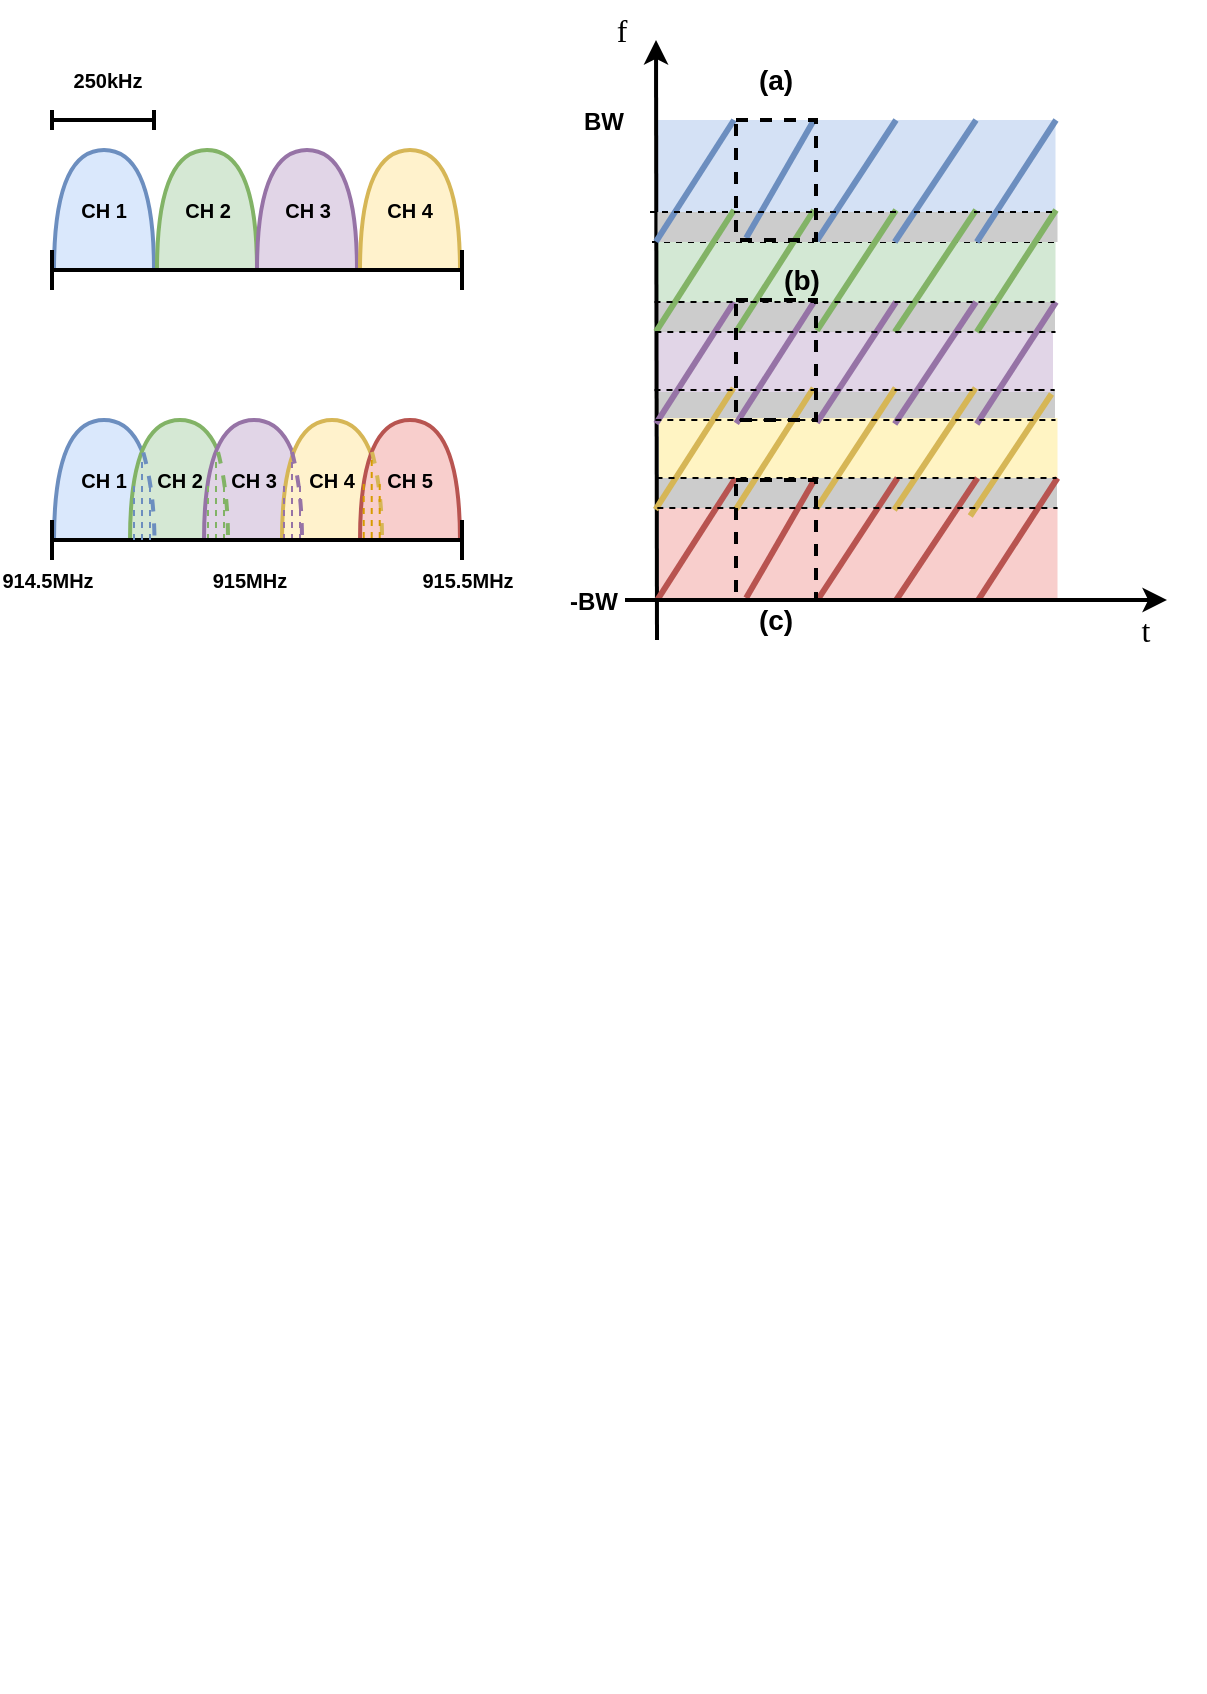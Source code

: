 <mxfile version="24.4.0" type="github">
  <diagram name="第 1 页" id="j2Sz2kMpG6LUrLYbmrEo">
    <mxGraphModel dx="1215" dy="683" grid="1" gridSize="10" guides="1" tooltips="1" connect="1" arrows="1" fold="1" page="1" pageScale="1" pageWidth="827" pageHeight="1169" math="0" shadow="0">
      <root>
        <mxCell id="0" />
        <mxCell id="1" parent="0" />
        <mxCell id="4Kpe6AsjYFgdN-xL9Qs_-1" value="" style="shape=or;whiteSpace=wrap;html=1;rotation=-90;strokeWidth=2;fillColor=#dae8fc;strokeColor=#6c8ebf;" vertex="1" parent="1">
          <mxGeometry x="49" y="84" width="60" height="50" as="geometry" />
        </mxCell>
        <mxCell id="4Kpe6AsjYFgdN-xL9Qs_-7" value="&lt;font style=&quot;font-size: 10px;&quot;&gt;&lt;b&gt;CH 1&lt;/b&gt;&lt;/font&gt;" style="text;strokeColor=none;align=center;fillColor=none;html=1;verticalAlign=middle;whiteSpace=wrap;rounded=0;" vertex="1" parent="1">
          <mxGeometry x="59" y="99" width="40" height="20" as="geometry" />
        </mxCell>
        <mxCell id="4Kpe6AsjYFgdN-xL9Qs_-9" value="" style="shape=or;whiteSpace=wrap;html=1;rotation=-90;strokeWidth=2;fillColor=#d5e8d4;strokeColor=#82b366;" vertex="1" parent="1">
          <mxGeometry x="100.5" y="84" width="60" height="50" as="geometry" />
        </mxCell>
        <mxCell id="4Kpe6AsjYFgdN-xL9Qs_-10" value="&lt;font style=&quot;font-size: 10px;&quot;&gt;&lt;b&gt;CH 2&lt;/b&gt;&lt;/font&gt;" style="text;strokeColor=none;align=center;fillColor=none;html=1;verticalAlign=middle;whiteSpace=wrap;rounded=0;" vertex="1" parent="1">
          <mxGeometry x="110.5" y="99" width="40" height="20" as="geometry" />
        </mxCell>
        <mxCell id="4Kpe6AsjYFgdN-xL9Qs_-11" value="" style="shape=or;whiteSpace=wrap;html=1;rotation=-90;strokeWidth=2;fillColor=#e1d5e7;strokeColor=#9673a6;" vertex="1" parent="1">
          <mxGeometry x="150.5" y="84" width="60" height="50" as="geometry" />
        </mxCell>
        <mxCell id="4Kpe6AsjYFgdN-xL9Qs_-12" value="&lt;font style=&quot;font-size: 10px;&quot;&gt;&lt;b&gt;CH 3&lt;/b&gt;&lt;/font&gt;" style="text;strokeColor=none;align=center;fillColor=none;html=1;verticalAlign=middle;whiteSpace=wrap;rounded=0;" vertex="1" parent="1">
          <mxGeometry x="160.5" y="99" width="40" height="20" as="geometry" />
        </mxCell>
        <mxCell id="4Kpe6AsjYFgdN-xL9Qs_-13" value="" style="shape=or;whiteSpace=wrap;html=1;rotation=-90;strokeWidth=2;fillColor=#fff2cc;strokeColor=#d6b656;" vertex="1" parent="1">
          <mxGeometry x="202" y="84" width="60" height="50" as="geometry" />
        </mxCell>
        <mxCell id="4Kpe6AsjYFgdN-xL9Qs_-15" value="&lt;font style=&quot;font-size: 10px;&quot;&gt;&lt;b&gt;CH 4&lt;/b&gt;&lt;/font&gt;" style="text;strokeColor=none;align=center;fillColor=none;html=1;verticalAlign=middle;whiteSpace=wrap;rounded=0;" vertex="1" parent="1">
          <mxGeometry x="212" y="99" width="40" height="20" as="geometry" />
        </mxCell>
        <mxCell id="4Kpe6AsjYFgdN-xL9Qs_-3" value="" style="shape=crossbar;whiteSpace=wrap;html=1;rounded=1;strokeWidth=2;" vertex="1" parent="1">
          <mxGeometry x="53" y="129" width="205" height="20" as="geometry" />
        </mxCell>
        <mxCell id="4Kpe6AsjYFgdN-xL9Qs_-17" value="" style="shape=crossbar;whiteSpace=wrap;html=1;rounded=1;strokeWidth=2;" vertex="1" parent="1">
          <mxGeometry x="53" y="59" width="51" height="10" as="geometry" />
        </mxCell>
        <mxCell id="4Kpe6AsjYFgdN-xL9Qs_-18" value="&lt;font style=&quot;font-size: 10px;&quot;&gt;&lt;b&gt;250kHz&lt;/b&gt;&lt;/font&gt;" style="text;strokeColor=none;align=center;fillColor=none;html=1;verticalAlign=middle;whiteSpace=wrap;rounded=0;" vertex="1" parent="1">
          <mxGeometry x="60.5" y="34" width="40" height="20" as="geometry" />
        </mxCell>
        <mxCell id="4Kpe6AsjYFgdN-xL9Qs_-19" value="" style="shape=or;whiteSpace=wrap;html=1;rotation=-90;strokeWidth=2;fillColor=#dae8fc;strokeColor=#6c8ebf;" vertex="1" parent="1">
          <mxGeometry x="49" y="219" width="60" height="50" as="geometry" />
        </mxCell>
        <mxCell id="4Kpe6AsjYFgdN-xL9Qs_-23" value="&lt;font style=&quot;font-size: 10px;&quot;&gt;&lt;b&gt;CH 1&lt;/b&gt;&lt;/font&gt;" style="text;strokeColor=none;align=center;fillColor=none;html=1;verticalAlign=middle;whiteSpace=wrap;rounded=0;" vertex="1" parent="1">
          <mxGeometry x="59" y="234" width="40" height="20" as="geometry" />
        </mxCell>
        <mxCell id="4Kpe6AsjYFgdN-xL9Qs_-31" value="" style="group" vertex="1" connectable="0" parent="1">
          <mxGeometry x="94" y="224" width="50" height="60" as="geometry" />
        </mxCell>
        <mxCell id="4Kpe6AsjYFgdN-xL9Qs_-34" value="" style="group" vertex="1" connectable="0" parent="1">
          <mxGeometry x="92" y="214" width="50" height="60" as="geometry" />
        </mxCell>
        <mxCell id="4Kpe6AsjYFgdN-xL9Qs_-24" value="" style="shape=or;whiteSpace=wrap;html=1;rotation=-90;strokeWidth=2;fillColor=#d5e8d4;strokeColor=#82b366;" vertex="1" parent="4Kpe6AsjYFgdN-xL9Qs_-34">
          <mxGeometry x="-5" y="5" width="60" height="50" as="geometry" />
        </mxCell>
        <mxCell id="4Kpe6AsjYFgdN-xL9Qs_-25" value="&lt;font style=&quot;font-size: 10px;&quot;&gt;&lt;b&gt;CH 2&lt;/b&gt;&lt;/font&gt;" style="text;strokeColor=none;align=center;fillColor=none;html=1;verticalAlign=middle;whiteSpace=wrap;rounded=0;" vertex="1" parent="4Kpe6AsjYFgdN-xL9Qs_-34">
          <mxGeometry x="5" y="20" width="40" height="20" as="geometry" />
        </mxCell>
        <mxCell id="4Kpe6AsjYFgdN-xL9Qs_-33" value="" style="endArrow=none;html=1;rounded=0;curved=1;strokeWidth=2;entryX=0.25;entryY=0.5;entryDx=0;entryDy=0;entryPerimeter=0;exitX=0.729;exitY=0.133;exitDx=0;exitDy=0;exitPerimeter=0;dashed=1;fillColor=#dae8fc;strokeColor=#6c8ebf;" edge="1" parent="1" source="4Kpe6AsjYFgdN-xL9Qs_-24" target="4Kpe6AsjYFgdN-xL9Qs_-30">
          <mxGeometry width="50" height="50" relative="1" as="geometry">
            <mxPoint x="99" y="239" as="sourcePoint" />
            <mxPoint x="119" y="279" as="targetPoint" />
            <Array as="points">
              <mxPoint x="104" y="249" />
            </Array>
          </mxGeometry>
        </mxCell>
        <mxCell id="4Kpe6AsjYFgdN-xL9Qs_-36" value="" style="group" vertex="1" connectable="0" parent="1">
          <mxGeometry x="129" y="214" width="50" height="60" as="geometry" />
        </mxCell>
        <mxCell id="4Kpe6AsjYFgdN-xL9Qs_-26" value="" style="shape=or;whiteSpace=wrap;html=1;rotation=-90;strokeWidth=2;fillColor=#e1d5e7;strokeColor=#9673a6;" vertex="1" parent="4Kpe6AsjYFgdN-xL9Qs_-36">
          <mxGeometry x="-5" y="5" width="60" height="50" as="geometry" />
        </mxCell>
        <mxCell id="4Kpe6AsjYFgdN-xL9Qs_-27" value="&lt;font style=&quot;font-size: 10px;&quot;&gt;&lt;b&gt;CH 3&lt;/b&gt;&lt;/font&gt;" style="text;strokeColor=none;align=center;fillColor=none;html=1;verticalAlign=middle;whiteSpace=wrap;rounded=0;" vertex="1" parent="4Kpe6AsjYFgdN-xL9Qs_-36">
          <mxGeometry x="5" y="20" width="40" height="20" as="geometry" />
        </mxCell>
        <mxCell id="4Kpe6AsjYFgdN-xL9Qs_-41" value="" style="endArrow=none;html=1;rounded=0;curved=1;strokeWidth=2;entryX=0.25;entryY=0.5;entryDx=0;entryDy=0;entryPerimeter=0;exitX=0.729;exitY=0.133;exitDx=0;exitDy=0;exitPerimeter=0;dashed=1;fillColor=#d5e8d4;strokeColor=#82b366;" edge="1" parent="4Kpe6AsjYFgdN-xL9Qs_-36">
          <mxGeometry width="50" height="50" relative="1" as="geometry">
            <mxPoint x="7" y="16" as="sourcePoint" />
            <mxPoint x="12" y="60" as="targetPoint" />
            <Array as="points">
              <mxPoint x="12" y="35" />
            </Array>
          </mxGeometry>
        </mxCell>
        <mxCell id="4Kpe6AsjYFgdN-xL9Qs_-64" value="" style="endArrow=none;dashed=1;html=1;rounded=0;fillColor=#d5e8d4;strokeColor=#82b366;" edge="1" parent="4Kpe6AsjYFgdN-xL9Qs_-36">
          <mxGeometry width="50" height="50" relative="1" as="geometry">
            <mxPoint x="6" y="60" as="sourcePoint" />
            <mxPoint x="6" y="20" as="targetPoint" />
          </mxGeometry>
        </mxCell>
        <mxCell id="4Kpe6AsjYFgdN-xL9Qs_-65" value="" style="endArrow=none;dashed=1;html=1;rounded=0;fillColor=#d5e8d4;strokeColor=#82b366;" edge="1" parent="4Kpe6AsjYFgdN-xL9Qs_-36">
          <mxGeometry width="50" height="50" relative="1" as="geometry">
            <mxPoint x="10" y="60" as="sourcePoint" />
            <mxPoint x="10" y="30" as="targetPoint" />
          </mxGeometry>
        </mxCell>
        <mxCell id="4Kpe6AsjYFgdN-xL9Qs_-66" value="" style="endArrow=none;dashed=1;html=1;rounded=0;fillColor=#d5e8d4;strokeColor=#82b366;" edge="1" parent="4Kpe6AsjYFgdN-xL9Qs_-36">
          <mxGeometry width="50" height="50" relative="1" as="geometry">
            <mxPoint x="2" y="60" as="sourcePoint" />
            <mxPoint x="2" y="30" as="targetPoint" />
          </mxGeometry>
        </mxCell>
        <mxCell id="4Kpe6AsjYFgdN-xL9Qs_-37" value="" style="group" vertex="1" connectable="0" parent="1">
          <mxGeometry x="168" y="214" width="50" height="60" as="geometry" />
        </mxCell>
        <mxCell id="4Kpe6AsjYFgdN-xL9Qs_-28" value="" style="shape=or;whiteSpace=wrap;html=1;rotation=-90;strokeWidth=2;fillColor=#fff2cc;strokeColor=#d6b656;" vertex="1" parent="4Kpe6AsjYFgdN-xL9Qs_-37">
          <mxGeometry x="-5" y="5" width="60" height="50" as="geometry" />
        </mxCell>
        <mxCell id="4Kpe6AsjYFgdN-xL9Qs_-29" value="&lt;font style=&quot;font-size: 10px;&quot;&gt;&lt;b&gt;CH 4&lt;/b&gt;&lt;/font&gt;" style="text;strokeColor=none;align=center;fillColor=none;html=1;verticalAlign=middle;whiteSpace=wrap;rounded=0;" vertex="1" parent="4Kpe6AsjYFgdN-xL9Qs_-37">
          <mxGeometry x="5" y="20" width="40" height="20" as="geometry" />
        </mxCell>
        <mxCell id="4Kpe6AsjYFgdN-xL9Qs_-71" value="" style="endArrow=none;dashed=1;html=1;rounded=0;fillColor=#e1d5e7;strokeColor=#9673a6;" edge="1" parent="4Kpe6AsjYFgdN-xL9Qs_-37">
          <mxGeometry width="50" height="50" relative="1" as="geometry">
            <mxPoint x="5" y="60" as="sourcePoint" />
            <mxPoint x="5" y="20" as="targetPoint" />
          </mxGeometry>
        </mxCell>
        <mxCell id="4Kpe6AsjYFgdN-xL9Qs_-72" value="" style="endArrow=none;dashed=1;html=1;rounded=0;fillColor=#e1d5e7;strokeColor=#9673a6;" edge="1" parent="4Kpe6AsjYFgdN-xL9Qs_-37">
          <mxGeometry width="50" height="50" relative="1" as="geometry">
            <mxPoint x="9" y="60" as="sourcePoint" />
            <mxPoint x="9" y="30" as="targetPoint" />
          </mxGeometry>
        </mxCell>
        <mxCell id="4Kpe6AsjYFgdN-xL9Qs_-73" value="" style="endArrow=none;dashed=1;html=1;rounded=0;fillColor=#e1d5e7;strokeColor=#9673a6;" edge="1" parent="4Kpe6AsjYFgdN-xL9Qs_-37">
          <mxGeometry width="50" height="50" relative="1" as="geometry">
            <mxPoint x="1" y="60" as="sourcePoint" />
            <mxPoint x="1" y="30" as="targetPoint" />
          </mxGeometry>
        </mxCell>
        <mxCell id="4Kpe6AsjYFgdN-xL9Qs_-39" value="" style="shape=or;whiteSpace=wrap;html=1;rotation=-90;strokeWidth=2;fillColor=#f8cecc;strokeColor=#b85450;" vertex="1" parent="1">
          <mxGeometry x="202" y="219" width="60" height="50" as="geometry" />
        </mxCell>
        <mxCell id="4Kpe6AsjYFgdN-xL9Qs_-40" value="&lt;font style=&quot;font-size: 10px;&quot;&gt;&lt;b&gt;CH 5&lt;/b&gt;&lt;/font&gt;" style="text;strokeColor=none;align=center;fillColor=none;html=1;verticalAlign=middle;whiteSpace=wrap;rounded=0;" vertex="1" parent="1">
          <mxGeometry x="212" y="234" width="40" height="20" as="geometry" />
        </mxCell>
        <mxCell id="4Kpe6AsjYFgdN-xL9Qs_-30" value="" style="shape=crossbar;whiteSpace=wrap;html=1;rounded=1;strokeWidth=2;" vertex="1" parent="1">
          <mxGeometry x="53" y="264" width="205" height="20" as="geometry" />
        </mxCell>
        <mxCell id="4Kpe6AsjYFgdN-xL9Qs_-42" value="" style="endArrow=none;html=1;rounded=0;curved=1;strokeWidth=2;entryX=0.25;entryY=0.5;entryDx=0;entryDy=0;entryPerimeter=0;exitX=0.729;exitY=0.133;exitDx=0;exitDy=0;exitPerimeter=0;dashed=1;fillColor=#e1d5e7;strokeColor=#9673a6;" edge="1" parent="1">
          <mxGeometry width="50" height="50" relative="1" as="geometry">
            <mxPoint x="173" y="230" as="sourcePoint" />
            <mxPoint x="178" y="274" as="targetPoint" />
            <Array as="points">
              <mxPoint x="178" y="249" />
            </Array>
          </mxGeometry>
        </mxCell>
        <mxCell id="4Kpe6AsjYFgdN-xL9Qs_-43" value="" style="endArrow=none;html=1;rounded=0;curved=1;strokeWidth=2;entryX=0.25;entryY=0.5;entryDx=0;entryDy=0;entryPerimeter=0;exitX=0.729;exitY=0.133;exitDx=0;exitDy=0;exitPerimeter=0;dashed=1;fillColor=#fff2cc;strokeColor=#d6b656;" edge="1" parent="1">
          <mxGeometry width="50" height="50" relative="1" as="geometry">
            <mxPoint x="213" y="230" as="sourcePoint" />
            <mxPoint x="218" y="274" as="targetPoint" />
            <Array as="points">
              <mxPoint x="218" y="249" />
            </Array>
          </mxGeometry>
        </mxCell>
        <mxCell id="4Kpe6AsjYFgdN-xL9Qs_-67" value="" style="group" vertex="1" connectable="0" parent="1">
          <mxGeometry x="94" y="234" width="8" height="40" as="geometry" />
        </mxCell>
        <mxCell id="4Kpe6AsjYFgdN-xL9Qs_-59" value="" style="endArrow=none;dashed=1;html=1;rounded=0;fillColor=#dae8fc;strokeColor=#6c8ebf;" edge="1" parent="4Kpe6AsjYFgdN-xL9Qs_-67">
          <mxGeometry width="50" height="50" relative="1" as="geometry">
            <mxPoint x="4" y="40" as="sourcePoint" />
            <mxPoint x="4" as="targetPoint" />
          </mxGeometry>
        </mxCell>
        <mxCell id="4Kpe6AsjYFgdN-xL9Qs_-60" value="" style="endArrow=none;dashed=1;html=1;rounded=0;fillColor=#dae8fc;strokeColor=#6c8ebf;" edge="1" parent="4Kpe6AsjYFgdN-xL9Qs_-67">
          <mxGeometry width="50" height="50" relative="1" as="geometry">
            <mxPoint x="8" y="40" as="sourcePoint" />
            <mxPoint x="8" y="10" as="targetPoint" />
          </mxGeometry>
        </mxCell>
        <mxCell id="4Kpe6AsjYFgdN-xL9Qs_-61" value="" style="endArrow=none;dashed=1;html=1;rounded=0;fillColor=#dae8fc;strokeColor=#6c8ebf;" edge="1" parent="4Kpe6AsjYFgdN-xL9Qs_-67">
          <mxGeometry width="50" height="50" relative="1" as="geometry">
            <mxPoint y="40" as="sourcePoint" />
            <mxPoint y="10" as="targetPoint" />
          </mxGeometry>
        </mxCell>
        <mxCell id="4Kpe6AsjYFgdN-xL9Qs_-74" value="" style="endArrow=none;dashed=1;html=1;rounded=0;fillColor=#ffe6cc;strokeColor=#d79b00;" edge="1" parent="1">
          <mxGeometry width="50" height="50" relative="1" as="geometry">
            <mxPoint x="212.86" y="273" as="sourcePoint" />
            <mxPoint x="212.86" y="233" as="targetPoint" />
          </mxGeometry>
        </mxCell>
        <mxCell id="4Kpe6AsjYFgdN-xL9Qs_-75" value="" style="endArrow=none;dashed=1;html=1;rounded=0;fillColor=#ffe6cc;strokeColor=#d79b00;" edge="1" parent="1">
          <mxGeometry width="50" height="50" relative="1" as="geometry">
            <mxPoint x="216.86" y="273" as="sourcePoint" />
            <mxPoint x="216.86" y="243" as="targetPoint" />
          </mxGeometry>
        </mxCell>
        <mxCell id="4Kpe6AsjYFgdN-xL9Qs_-76" value="" style="endArrow=none;dashed=1;html=1;rounded=0;fillColor=#ffe6cc;strokeColor=#d79b00;" edge="1" parent="1">
          <mxGeometry width="50" height="50" relative="1" as="geometry">
            <mxPoint x="208.86" y="273" as="sourcePoint" />
            <mxPoint x="208.86" y="243" as="targetPoint" />
          </mxGeometry>
        </mxCell>
        <mxCell id="4Kpe6AsjYFgdN-xL9Qs_-88" value="&lt;font style=&quot;font-size: 10px;&quot;&gt;&lt;b&gt;915.5MHz&lt;/b&gt;&lt;/font&gt;" style="text;strokeColor=none;align=center;fillColor=none;html=1;verticalAlign=middle;whiteSpace=wrap;rounded=0;" vertex="1" parent="1">
          <mxGeometry x="240.5" y="284" width="40" height="20" as="geometry" />
        </mxCell>
        <mxCell id="4Kpe6AsjYFgdN-xL9Qs_-89" value="&lt;font style=&quot;font-size: 10px;&quot;&gt;&lt;b&gt;914.5MHz&lt;/b&gt;&lt;/font&gt;" style="text;strokeColor=none;align=center;fillColor=none;html=1;verticalAlign=middle;whiteSpace=wrap;rounded=0;" vertex="1" parent="1">
          <mxGeometry x="30.5" y="284" width="40" height="20" as="geometry" />
        </mxCell>
        <mxCell id="4Kpe6AsjYFgdN-xL9Qs_-90" value="&lt;font style=&quot;font-size: 10px;&quot;&gt;&lt;b&gt;915MHz&lt;/b&gt;&lt;/font&gt;" style="text;strokeColor=none;align=center;fillColor=none;html=1;verticalAlign=middle;whiteSpace=wrap;rounded=0;" vertex="1" parent="1">
          <mxGeometry x="132" y="284" width="40" height="20" as="geometry" />
        </mxCell>
        <mxCell id="4Kpe6AsjYFgdN-xL9Qs_-111" value="&lt;b&gt;BW&lt;/b&gt;" style="text;strokeColor=none;align=center;fillColor=none;html=1;verticalAlign=middle;whiteSpace=wrap;rounded=0;" vertex="1" parent="1">
          <mxGeometry x="299" y="49.5" width="60" height="30" as="geometry" />
        </mxCell>
        <mxCell id="4Kpe6AsjYFgdN-xL9Qs_-114" value="&lt;font face=&quot;Times New Roman&quot; style=&quot;font-size: 16px;&quot;&gt;f&lt;/font&gt;" style="text;strokeColor=none;align=center;fillColor=none;html=1;verticalAlign=middle;whiteSpace=wrap;rounded=0;" vertex="1" parent="1">
          <mxGeometry x="308" y="4" width="60" height="30" as="geometry" />
        </mxCell>
        <mxCell id="4Kpe6AsjYFgdN-xL9Qs_-204" value="" style="rounded=0;whiteSpace=wrap;html=1;strokeColor=none;" vertex="1" parent="1">
          <mxGeometry x="240" y="820" width="200.5" height="20" as="geometry" />
        </mxCell>
        <mxCell id="4Kpe6AsjYFgdN-xL9Qs_-205" value="" style="rounded=0;whiteSpace=wrap;html=1;strokeColor=none;container=0;" vertex="1" parent="1">
          <mxGeometry x="285.5" y="840" width="200.5" height="10" as="geometry" />
        </mxCell>
        <mxCell id="4Kpe6AsjYFgdN-xL9Qs_-229" value="" style="group" vertex="1" connectable="0" parent="1">
          <mxGeometry x="315" y="24" width="295.5" height="320" as="geometry" />
        </mxCell>
        <mxCell id="4Kpe6AsjYFgdN-xL9Qs_-217" value="" style="group;strokeColor=none;fillColor=#CCCCCC;fontColor=#ffffff;container=0;" vertex="1" connectable="0" parent="4Kpe6AsjYFgdN-xL9Qs_-229">
          <mxGeometry x="40.5" y="219" width="200" height="15" as="geometry" />
        </mxCell>
        <mxCell id="4Kpe6AsjYFgdN-xL9Qs_-213" value="" style="group;strokeColor=none;fillColor=#CCCCCC;fontColor=#ffffff;container=0;" vertex="1" connectable="0" parent="4Kpe6AsjYFgdN-xL9Qs_-229">
          <mxGeometry x="39.5" y="175" width="200" height="15" as="geometry" />
        </mxCell>
        <mxCell id="4Kpe6AsjYFgdN-xL9Qs_-207" value="" style="group;strokeColor=none;fillColor=#CCCCCC;fontColor=#ffffff;container=0;" vertex="1" connectable="0" parent="4Kpe6AsjYFgdN-xL9Qs_-229">
          <mxGeometry x="39.5" y="131" width="200" height="15" as="geometry" />
        </mxCell>
        <mxCell id="4Kpe6AsjYFgdN-xL9Qs_-227" value="" style="rounded=0;whiteSpace=wrap;html=1;fillColor=#F8CECC;strokeColor=none;container=0;" vertex="1" parent="4Kpe6AsjYFgdN-xL9Qs_-229">
          <mxGeometry x="41.502" y="234" width="199.25" height="45" as="geometry" />
        </mxCell>
        <mxCell id="4Kpe6AsjYFgdN-xL9Qs_-224" value="" style="rounded=0;whiteSpace=wrap;html=1;fillColor=#FFF4C3;strokeColor=none;container=0;" vertex="1" parent="4Kpe6AsjYFgdN-xL9Qs_-229">
          <mxGeometry x="41.502" y="189" width="199.25" height="30" as="geometry" />
        </mxCell>
        <mxCell id="4Kpe6AsjYFgdN-xL9Qs_-223" value="" style="rounded=0;whiteSpace=wrap;html=1;fillColor=#E1D5E7;strokeColor=none;container=0;" vertex="1" parent="4Kpe6AsjYFgdN-xL9Qs_-229">
          <mxGeometry x="39.252" y="146" width="199.25" height="30" as="geometry" />
        </mxCell>
        <mxCell id="4Kpe6AsjYFgdN-xL9Qs_-98" value="" style="rounded=0;whiteSpace=wrap;html=1;fillColor=#D4E1F5;strokeColor=none;container=0;" vertex="1" parent="4Kpe6AsjYFgdN-xL9Qs_-229">
          <mxGeometry x="40.502" y="40" width="199.25" height="46" as="geometry" />
        </mxCell>
        <mxCell id="4Kpe6AsjYFgdN-xL9Qs_-222" value="" style="rounded=0;whiteSpace=wrap;html=1;fillColor=#D3E8D4;strokeColor=none;container=0;" vertex="1" parent="4Kpe6AsjYFgdN-xL9Qs_-229">
          <mxGeometry x="40.502" y="101" width="199.25" height="30" as="geometry" />
        </mxCell>
        <mxCell id="4Kpe6AsjYFgdN-xL9Qs_-189" value="" style="endArrow=none;dashed=1;html=1;rounded=0;strokeColor=#000000;" edge="1" parent="4Kpe6AsjYFgdN-xL9Qs_-229">
          <mxGeometry width="50" height="50" relative="1" as="geometry">
            <mxPoint x="38" y="101" as="sourcePoint" />
            <mxPoint x="240" y="101" as="targetPoint" />
          </mxGeometry>
        </mxCell>
        <mxCell id="4Kpe6AsjYFgdN-xL9Qs_-195" value="" style="endArrow=none;html=1;rounded=0;strokeWidth=3;strokeColor=#d6b656;fillColor=#fff2cc;" edge="1" parent="4Kpe6AsjYFgdN-xL9Qs_-229">
          <mxGeometry width="50" height="50" relative="1" as="geometry">
            <mxPoint x="197.12" y="238" as="sourcePoint" />
            <mxPoint x="237.75" y="177" as="targetPoint" />
          </mxGeometry>
        </mxCell>
        <mxCell id="4Kpe6AsjYFgdN-xL9Qs_-109" value="" style="endArrow=classic;html=1;rounded=0;strokeWidth=2;" edge="1" parent="4Kpe6AsjYFgdN-xL9Qs_-229">
          <mxGeometry width="50" height="50" relative="1" as="geometry">
            <mxPoint x="40.5" y="300" as="sourcePoint" />
            <mxPoint x="40" as="targetPoint" />
          </mxGeometry>
        </mxCell>
        <mxCell id="4Kpe6AsjYFgdN-xL9Qs_-206" value="" style="group;strokeColor=none;fillColor=#CCCCCC;fontColor=#ffffff;container=0;" vertex="1" connectable="0" parent="4Kpe6AsjYFgdN-xL9Qs_-229">
          <mxGeometry x="40.75" y="86" width="200" height="15" as="geometry" />
        </mxCell>
        <mxCell id="4Kpe6AsjYFgdN-xL9Qs_-119" value="&lt;font size=&quot;1&quot; style=&quot;&quot;&gt;&lt;b style=&quot;font-size: 14px;&quot;&gt;(b)&lt;/b&gt;&lt;/font&gt;" style="text;strokeColor=none;align=center;fillColor=none;html=1;verticalAlign=middle;whiteSpace=wrap;rounded=0;container=0;" vertex="1" parent="4Kpe6AsjYFgdN-xL9Qs_-229">
          <mxGeometry x="93" y="110" width="40" height="20" as="geometry" />
        </mxCell>
        <mxCell id="4Kpe6AsjYFgdN-xL9Qs_-120" value="&lt;font size=&quot;1&quot; style=&quot;&quot;&gt;&lt;b style=&quot;font-size: 14px;&quot;&gt;(c)&lt;/b&gt;&lt;/font&gt;" style="text;strokeColor=none;align=center;fillColor=none;html=1;verticalAlign=middle;whiteSpace=wrap;rounded=0;container=0;" vertex="1" parent="4Kpe6AsjYFgdN-xL9Qs_-229">
          <mxGeometry x="80" y="280" width="40" height="20" as="geometry" />
        </mxCell>
        <mxCell id="4Kpe6AsjYFgdN-xL9Qs_-135" value="" style="endArrow=none;html=1;rounded=0;strokeWidth=3;strokeColor=#6c8ebf;exitX=0.008;exitY=0.972;exitDx=0;exitDy=0;exitPerimeter=0;fillColor=#dae8fc;" edge="1" parent="4Kpe6AsjYFgdN-xL9Qs_-229">
          <mxGeometry width="50" height="50" relative="1" as="geometry">
            <mxPoint x="40.002" y="100.76" as="sourcePoint" />
            <mxPoint x="79" y="40" as="targetPoint" />
          </mxGeometry>
        </mxCell>
        <mxCell id="4Kpe6AsjYFgdN-xL9Qs_-136" value="" style="endArrow=none;html=1;rounded=0;strokeWidth=3;strokeColor=#6c8ebf;exitX=0.127;exitY=0.984;exitDx=0;exitDy=0;exitPerimeter=0;fillColor=#dae8fc;" edge="1" parent="4Kpe6AsjYFgdN-xL9Qs_-229" source="4Kpe6AsjYFgdN-xL9Qs_-117">
          <mxGeometry width="50" height="50" relative="1" as="geometry">
            <mxPoint x="80.153" y="100.72" as="sourcePoint" />
            <mxPoint x="119" y="40" as="targetPoint" />
          </mxGeometry>
        </mxCell>
        <mxCell id="4Kpe6AsjYFgdN-xL9Qs_-137" value="" style="endArrow=none;html=1;rounded=0;strokeWidth=3;strokeColor=#6c8ebf;exitX=0.264;exitY=0.979;exitDx=0;exitDy=0;exitPerimeter=0;fillColor=#dae8fc;" edge="1" parent="4Kpe6AsjYFgdN-xL9Qs_-229">
          <mxGeometry width="50" height="50" relative="1" as="geometry">
            <mxPoint x="120.476" y="100.32" as="sourcePoint" />
            <mxPoint x="160" y="40" as="targetPoint" />
          </mxGeometry>
        </mxCell>
        <mxCell id="4Kpe6AsjYFgdN-xL9Qs_-138" value="" style="endArrow=none;html=1;rounded=0;strokeWidth=3;strokeColor=#6c8ebf;fillColor=#dae8fc;" edge="1" parent="4Kpe6AsjYFgdN-xL9Qs_-229">
          <mxGeometry width="50" height="50" relative="1" as="geometry">
            <mxPoint x="159.37" y="101" as="sourcePoint" />
            <mxPoint x="200" y="40" as="targetPoint" />
          </mxGeometry>
        </mxCell>
        <mxCell id="4Kpe6AsjYFgdN-xL9Qs_-139" value="" style="endArrow=none;html=1;rounded=0;strokeWidth=3;strokeColor=#6c8ebf;fillColor=#dae8fc;" edge="1" parent="4Kpe6AsjYFgdN-xL9Qs_-229">
          <mxGeometry width="50" height="50" relative="1" as="geometry">
            <mxPoint x="200.37" y="101" as="sourcePoint" />
            <mxPoint x="240" y="40" as="targetPoint" />
          </mxGeometry>
        </mxCell>
        <mxCell id="4Kpe6AsjYFgdN-xL9Qs_-140" value="" style="endArrow=none;html=1;rounded=0;strokeWidth=3;strokeColor=#82b366;exitX=0.008;exitY=0.972;exitDx=0;exitDy=0;exitPerimeter=0;fillColor=#d5e8d4;" edge="1" parent="4Kpe6AsjYFgdN-xL9Qs_-229">
          <mxGeometry width="50" height="50" relative="1" as="geometry">
            <mxPoint x="40.002" y="145.76" as="sourcePoint" />
            <mxPoint x="79" y="85" as="targetPoint" />
          </mxGeometry>
        </mxCell>
        <mxCell id="4Kpe6AsjYFgdN-xL9Qs_-141" value="" style="endArrow=none;html=1;rounded=0;strokeWidth=3;strokeColor=#82b366;exitX=0.127;exitY=0.984;exitDx=0;exitDy=0;exitPerimeter=0;fillColor=#d5e8d4;" edge="1" parent="4Kpe6AsjYFgdN-xL9Qs_-229">
          <mxGeometry width="50" height="50" relative="1" as="geometry">
            <mxPoint x="80.153" y="145.72" as="sourcePoint" />
            <mxPoint x="119" y="85" as="targetPoint" />
          </mxGeometry>
        </mxCell>
        <mxCell id="4Kpe6AsjYFgdN-xL9Qs_-142" value="" style="endArrow=none;html=1;rounded=0;strokeWidth=3;strokeColor=#82b366;exitX=0.264;exitY=0.979;exitDx=0;exitDy=0;exitPerimeter=0;fillColor=#d5e8d4;" edge="1" parent="4Kpe6AsjYFgdN-xL9Qs_-229">
          <mxGeometry width="50" height="50" relative="1" as="geometry">
            <mxPoint x="120.476" y="145.32" as="sourcePoint" />
            <mxPoint x="160" y="85" as="targetPoint" />
          </mxGeometry>
        </mxCell>
        <mxCell id="4Kpe6AsjYFgdN-xL9Qs_-143" value="" style="endArrow=none;html=1;rounded=0;strokeWidth=3;strokeColor=#82b366;fillColor=#d5e8d4;" edge="1" parent="4Kpe6AsjYFgdN-xL9Qs_-229">
          <mxGeometry width="50" height="50" relative="1" as="geometry">
            <mxPoint x="159.37" y="146" as="sourcePoint" />
            <mxPoint x="200" y="85" as="targetPoint" />
          </mxGeometry>
        </mxCell>
        <mxCell id="4Kpe6AsjYFgdN-xL9Qs_-144" value="" style="endArrow=none;html=1;rounded=0;strokeWidth=3;strokeColor=#82b366;fillColor=#d5e8d4;" edge="1" parent="4Kpe6AsjYFgdN-xL9Qs_-229">
          <mxGeometry width="50" height="50" relative="1" as="geometry">
            <mxPoint x="200.37" y="146" as="sourcePoint" />
            <mxPoint x="240" y="85" as="targetPoint" />
          </mxGeometry>
        </mxCell>
        <mxCell id="4Kpe6AsjYFgdN-xL9Qs_-145" value="" style="endArrow=none;html=1;rounded=0;strokeWidth=3;strokeColor=#9673a6;exitX=0.008;exitY=0.972;exitDx=0;exitDy=0;exitPerimeter=0;fillColor=#e1d5e7;" edge="1" parent="4Kpe6AsjYFgdN-xL9Qs_-229">
          <mxGeometry width="50" height="50" relative="1" as="geometry">
            <mxPoint x="40.002" y="191.76" as="sourcePoint" />
            <mxPoint x="79" y="131" as="targetPoint" />
          </mxGeometry>
        </mxCell>
        <mxCell id="4Kpe6AsjYFgdN-xL9Qs_-146" value="" style="endArrow=none;html=1;rounded=0;strokeWidth=3;strokeColor=#9673a6;exitX=0.127;exitY=0.984;exitDx=0;exitDy=0;exitPerimeter=0;fillColor=#e1d5e7;" edge="1" parent="4Kpe6AsjYFgdN-xL9Qs_-229">
          <mxGeometry width="50" height="50" relative="1" as="geometry">
            <mxPoint x="80.153" y="191.72" as="sourcePoint" />
            <mxPoint x="119" y="131" as="targetPoint" />
          </mxGeometry>
        </mxCell>
        <mxCell id="4Kpe6AsjYFgdN-xL9Qs_-147" value="" style="endArrow=none;html=1;rounded=0;strokeWidth=3;strokeColor=#9673a6;exitX=0.264;exitY=0.979;exitDx=0;exitDy=0;exitPerimeter=0;fillColor=#e1d5e7;" edge="1" parent="4Kpe6AsjYFgdN-xL9Qs_-229">
          <mxGeometry width="50" height="50" relative="1" as="geometry">
            <mxPoint x="120.476" y="191.32" as="sourcePoint" />
            <mxPoint x="160" y="131" as="targetPoint" />
          </mxGeometry>
        </mxCell>
        <mxCell id="4Kpe6AsjYFgdN-xL9Qs_-148" value="" style="endArrow=none;html=1;rounded=0;strokeWidth=3;strokeColor=#9673a6;fillColor=#e1d5e7;" edge="1" parent="4Kpe6AsjYFgdN-xL9Qs_-229">
          <mxGeometry width="50" height="50" relative="1" as="geometry">
            <mxPoint x="159.37" y="192" as="sourcePoint" />
            <mxPoint x="200" y="131" as="targetPoint" />
          </mxGeometry>
        </mxCell>
        <mxCell id="4Kpe6AsjYFgdN-xL9Qs_-149" value="" style="endArrow=none;html=1;rounded=0;strokeWidth=3;strokeColor=#9673a6;fillColor=#e1d5e7;" edge="1" parent="4Kpe6AsjYFgdN-xL9Qs_-229">
          <mxGeometry width="50" height="50" relative="1" as="geometry">
            <mxPoint x="200.37" y="192" as="sourcePoint" />
            <mxPoint x="240" y="131" as="targetPoint" />
          </mxGeometry>
        </mxCell>
        <mxCell id="4Kpe6AsjYFgdN-xL9Qs_-150" value="" style="endArrow=none;html=1;rounded=0;strokeWidth=3;strokeColor=#d6b656;exitX=0.008;exitY=0.972;exitDx=0;exitDy=0;exitPerimeter=0;fillColor=#fff2cc;" edge="1" parent="4Kpe6AsjYFgdN-xL9Qs_-229">
          <mxGeometry width="50" height="50" relative="1" as="geometry">
            <mxPoint x="39.752" y="234.76" as="sourcePoint" />
            <mxPoint x="78.75" y="174" as="targetPoint" />
          </mxGeometry>
        </mxCell>
        <mxCell id="4Kpe6AsjYFgdN-xL9Qs_-151" value="" style="endArrow=none;html=1;rounded=0;strokeWidth=3;strokeColor=#d6b656;exitX=0.127;exitY=0.984;exitDx=0;exitDy=0;exitPerimeter=0;fillColor=#fff2cc;" edge="1" parent="4Kpe6AsjYFgdN-xL9Qs_-229">
          <mxGeometry width="50" height="50" relative="1" as="geometry">
            <mxPoint x="79.903" y="234.72" as="sourcePoint" />
            <mxPoint x="118.75" y="174" as="targetPoint" />
          </mxGeometry>
        </mxCell>
        <mxCell id="4Kpe6AsjYFgdN-xL9Qs_-152" value="" style="endArrow=none;html=1;rounded=0;strokeWidth=3;strokeColor=#d6b656;exitX=0.264;exitY=0.979;exitDx=0;exitDy=0;exitPerimeter=0;fillColor=#fff2cc;" edge="1" parent="4Kpe6AsjYFgdN-xL9Qs_-229">
          <mxGeometry width="50" height="50" relative="1" as="geometry">
            <mxPoint x="120.226" y="234.32" as="sourcePoint" />
            <mxPoint x="159.75" y="174" as="targetPoint" />
          </mxGeometry>
        </mxCell>
        <mxCell id="4Kpe6AsjYFgdN-xL9Qs_-153" value="" style="endArrow=none;html=1;rounded=0;strokeWidth=3;strokeColor=#d6b656;fillColor=#fff2cc;" edge="1" parent="4Kpe6AsjYFgdN-xL9Qs_-229">
          <mxGeometry width="50" height="50" relative="1" as="geometry">
            <mxPoint x="159.12" y="235" as="sourcePoint" />
            <mxPoint x="199.75" y="174" as="targetPoint" />
          </mxGeometry>
        </mxCell>
        <mxCell id="4Kpe6AsjYFgdN-xL9Qs_-155" value="" style="endArrow=none;html=1;rounded=0;strokeWidth=3;strokeColor=#b85450;exitX=0.008;exitY=0.972;exitDx=0;exitDy=0;exitPerimeter=0;fillColor=#f8cecc;" edge="1" parent="4Kpe6AsjYFgdN-xL9Qs_-229">
          <mxGeometry width="50" height="50" relative="1" as="geometry">
            <mxPoint x="40.752" y="279.76" as="sourcePoint" />
            <mxPoint x="79.75" y="219" as="targetPoint" />
          </mxGeometry>
        </mxCell>
        <mxCell id="4Kpe6AsjYFgdN-xL9Qs_-156" value="" style="endArrow=none;html=1;rounded=0;strokeWidth=3;strokeColor=#b85450;exitX=0.127;exitY=0.984;exitDx=0;exitDy=0;exitPerimeter=0;fillColor=#f8cecc;" edge="1" parent="4Kpe6AsjYFgdN-xL9Qs_-229" source="4Kpe6AsjYFgdN-xL9Qs_-172">
          <mxGeometry width="50" height="50" relative="1" as="geometry">
            <mxPoint x="80.903" y="279.72" as="sourcePoint" />
            <mxPoint x="119.75" y="219" as="targetPoint" />
          </mxGeometry>
        </mxCell>
        <mxCell id="4Kpe6AsjYFgdN-xL9Qs_-157" value="" style="endArrow=none;html=1;rounded=0;strokeWidth=3;strokeColor=#b85450;exitX=0.264;exitY=0.979;exitDx=0;exitDy=0;exitPerimeter=0;fillColor=#f8cecc;" edge="1" parent="4Kpe6AsjYFgdN-xL9Qs_-229">
          <mxGeometry width="50" height="50" relative="1" as="geometry">
            <mxPoint x="121.226" y="279.32" as="sourcePoint" />
            <mxPoint x="160.75" y="219" as="targetPoint" />
          </mxGeometry>
        </mxCell>
        <mxCell id="4Kpe6AsjYFgdN-xL9Qs_-158" value="" style="endArrow=none;html=1;rounded=0;strokeWidth=3;strokeColor=#b85450;fillColor=#f8cecc;" edge="1" parent="4Kpe6AsjYFgdN-xL9Qs_-229">
          <mxGeometry width="50" height="50" relative="1" as="geometry">
            <mxPoint x="160.12" y="280" as="sourcePoint" />
            <mxPoint x="200.75" y="219" as="targetPoint" />
          </mxGeometry>
        </mxCell>
        <mxCell id="4Kpe6AsjYFgdN-xL9Qs_-159" value="" style="endArrow=none;html=1;rounded=0;strokeWidth=3;strokeColor=#b85450;fillColor=#f8cecc;" edge="1" parent="4Kpe6AsjYFgdN-xL9Qs_-229">
          <mxGeometry width="50" height="50" relative="1" as="geometry">
            <mxPoint x="201.12" y="280" as="sourcePoint" />
            <mxPoint x="240.75" y="219" as="targetPoint" />
          </mxGeometry>
        </mxCell>
        <mxCell id="4Kpe6AsjYFgdN-xL9Qs_-165" value="" style="endArrow=none;html=1;rounded=0;strokeWidth=3;strokeColor=#6c8ebf;exitX=0.127;exitY=0.984;exitDx=0;exitDy=0;exitPerimeter=0;fillColor=#dae8fc;" edge="1" parent="4Kpe6AsjYFgdN-xL9Qs_-229" target="4Kpe6AsjYFgdN-xL9Qs_-117">
          <mxGeometry width="50" height="50" relative="1" as="geometry">
            <mxPoint x="80.153" y="100.72" as="sourcePoint" />
            <mxPoint x="119" y="40" as="targetPoint" />
          </mxGeometry>
        </mxCell>
        <mxCell id="4Kpe6AsjYFgdN-xL9Qs_-117" value="" style="rounded=0;whiteSpace=wrap;html=1;dashed=1;fillColor=none;strokeWidth=2;strokeColor=#000000;container=0;" vertex="1" parent="4Kpe6AsjYFgdN-xL9Qs_-229">
          <mxGeometry x="80" y="40" width="40" height="60" as="geometry" />
        </mxCell>
        <mxCell id="4Kpe6AsjYFgdN-xL9Qs_-166" value="&lt;font size=&quot;1&quot; style=&quot;&quot;&gt;&lt;b style=&quot;font-size: 14px;&quot;&gt;(a)&lt;/b&gt;&lt;/font&gt;" style="text;strokeColor=none;align=center;fillColor=none;html=1;verticalAlign=middle;whiteSpace=wrap;rounded=0;container=0;" vertex="1" parent="4Kpe6AsjYFgdN-xL9Qs_-229">
          <mxGeometry x="80" y="10" width="40" height="20" as="geometry" />
        </mxCell>
        <mxCell id="4Kpe6AsjYFgdN-xL9Qs_-175" value="" style="endArrow=none;html=1;rounded=0;strokeWidth=3;strokeColor=#b85450;exitX=0.127;exitY=0.984;exitDx=0;exitDy=0;exitPerimeter=0;fillColor=#f8cecc;" edge="1" parent="4Kpe6AsjYFgdN-xL9Qs_-229" target="4Kpe6AsjYFgdN-xL9Qs_-172">
          <mxGeometry width="50" height="50" relative="1" as="geometry">
            <mxPoint x="80.903" y="279.72" as="sourcePoint" />
            <mxPoint x="119.75" y="219" as="targetPoint" />
          </mxGeometry>
        </mxCell>
        <mxCell id="4Kpe6AsjYFgdN-xL9Qs_-188" value="" style="endArrow=none;dashed=1;html=1;rounded=0;strokeColor=#000000;" edge="1" parent="4Kpe6AsjYFgdN-xL9Qs_-229">
          <mxGeometry width="50" height="50" relative="1" as="geometry">
            <mxPoint x="37" y="86" as="sourcePoint" />
            <mxPoint x="240" y="86" as="targetPoint" />
          </mxGeometry>
        </mxCell>
        <mxCell id="4Kpe6AsjYFgdN-xL9Qs_-110" value="" style="endArrow=classic;html=1;rounded=0;strokeWidth=2;" edge="1" parent="4Kpe6AsjYFgdN-xL9Qs_-229">
          <mxGeometry width="50" height="50" relative="1" as="geometry">
            <mxPoint x="24.5" y="280" as="sourcePoint" />
            <mxPoint x="295.5" y="280" as="targetPoint" />
          </mxGeometry>
        </mxCell>
        <mxCell id="4Kpe6AsjYFgdN-xL9Qs_-218" value="" style="endArrow=none;dashed=1;html=1;rounded=0;strokeColor=#000000;" edge="1" parent="4Kpe6AsjYFgdN-xL9Qs_-229">
          <mxGeometry width="50" height="50" relative="1" as="geometry">
            <mxPoint x="40.252" y="219" as="sourcePoint" />
            <mxPoint x="240.337" y="219" as="targetPoint" />
          </mxGeometry>
        </mxCell>
        <mxCell id="4Kpe6AsjYFgdN-xL9Qs_-219" value="" style="endArrow=none;dashed=1;html=1;rounded=0;strokeColor=#000000;" edge="1" parent="4Kpe6AsjYFgdN-xL9Qs_-229">
          <mxGeometry width="50" height="50" relative="1" as="geometry">
            <mxPoint x="40.667" y="234" as="sourcePoint" />
            <mxPoint x="240.752" y="234" as="targetPoint" />
          </mxGeometry>
        </mxCell>
        <mxCell id="4Kpe6AsjYFgdN-xL9Qs_-214" value="" style="endArrow=none;dashed=1;html=1;rounded=0;strokeColor=#000000;" edge="1" parent="4Kpe6AsjYFgdN-xL9Qs_-229">
          <mxGeometry width="50" height="50" relative="1" as="geometry">
            <mxPoint x="39.252" y="175" as="sourcePoint" />
            <mxPoint x="239.337" y="175" as="targetPoint" />
          </mxGeometry>
        </mxCell>
        <mxCell id="4Kpe6AsjYFgdN-xL9Qs_-215" value="" style="endArrow=none;dashed=1;html=1;rounded=0;strokeColor=#000000;" edge="1" parent="4Kpe6AsjYFgdN-xL9Qs_-229">
          <mxGeometry width="50" height="50" relative="1" as="geometry">
            <mxPoint x="39.667" y="190" as="sourcePoint" />
            <mxPoint x="239.752" y="190" as="targetPoint" />
          </mxGeometry>
        </mxCell>
        <mxCell id="4Kpe6AsjYFgdN-xL9Qs_-190" value="" style="endArrow=none;dashed=1;html=1;rounded=0;strokeColor=#000000;" edge="1" parent="4Kpe6AsjYFgdN-xL9Qs_-229">
          <mxGeometry width="50" height="50" relative="1" as="geometry">
            <mxPoint x="39.252" y="131" as="sourcePoint" />
            <mxPoint x="239.337" y="131" as="targetPoint" />
          </mxGeometry>
        </mxCell>
        <mxCell id="4Kpe6AsjYFgdN-xL9Qs_-196" value="" style="endArrow=none;dashed=1;html=1;rounded=0;strokeColor=#000000;" edge="1" parent="4Kpe6AsjYFgdN-xL9Qs_-229">
          <mxGeometry width="50" height="50" relative="1" as="geometry">
            <mxPoint x="39.667" y="146" as="sourcePoint" />
            <mxPoint x="239.752" y="146" as="targetPoint" />
          </mxGeometry>
        </mxCell>
        <mxCell id="4Kpe6AsjYFgdN-xL9Qs_-161" value="" style="rounded=0;whiteSpace=wrap;html=1;dashed=1;fillColor=none;strokeWidth=2;strokeColor=#000000;container=0;" vertex="1" parent="4Kpe6AsjYFgdN-xL9Qs_-229">
          <mxGeometry x="80" y="130" width="40" height="60" as="geometry" />
        </mxCell>
        <mxCell id="4Kpe6AsjYFgdN-xL9Qs_-172" value="" style="rounded=0;whiteSpace=wrap;html=1;dashed=1;fillColor=none;strokeWidth=2;strokeColor=#000000;container=0;" vertex="1" parent="4Kpe6AsjYFgdN-xL9Qs_-229">
          <mxGeometry x="80" y="220" width="40" height="60" as="geometry" />
        </mxCell>
        <mxCell id="4Kpe6AsjYFgdN-xL9Qs_-112" value="&lt;b&gt;-BW&lt;/b&gt;" style="text;strokeColor=none;align=center;fillColor=none;html=1;verticalAlign=middle;whiteSpace=wrap;rounded=0;" vertex="1" parent="4Kpe6AsjYFgdN-xL9Qs_-229">
          <mxGeometry x="-20.75" y="266" width="60" height="30" as="geometry" />
        </mxCell>
        <mxCell id="4Kpe6AsjYFgdN-xL9Qs_-230" value="&lt;font face=&quot;Times New Roman&quot; style=&quot;font-size: 16px;&quot;&gt;t&lt;/font&gt;" style="text;strokeColor=none;align=center;fillColor=none;html=1;verticalAlign=middle;whiteSpace=wrap;rounded=0;" vertex="1" parent="1">
          <mxGeometry x="569.5" y="304" width="60" height="30" as="geometry" />
        </mxCell>
      </root>
    </mxGraphModel>
  </diagram>
</mxfile>

